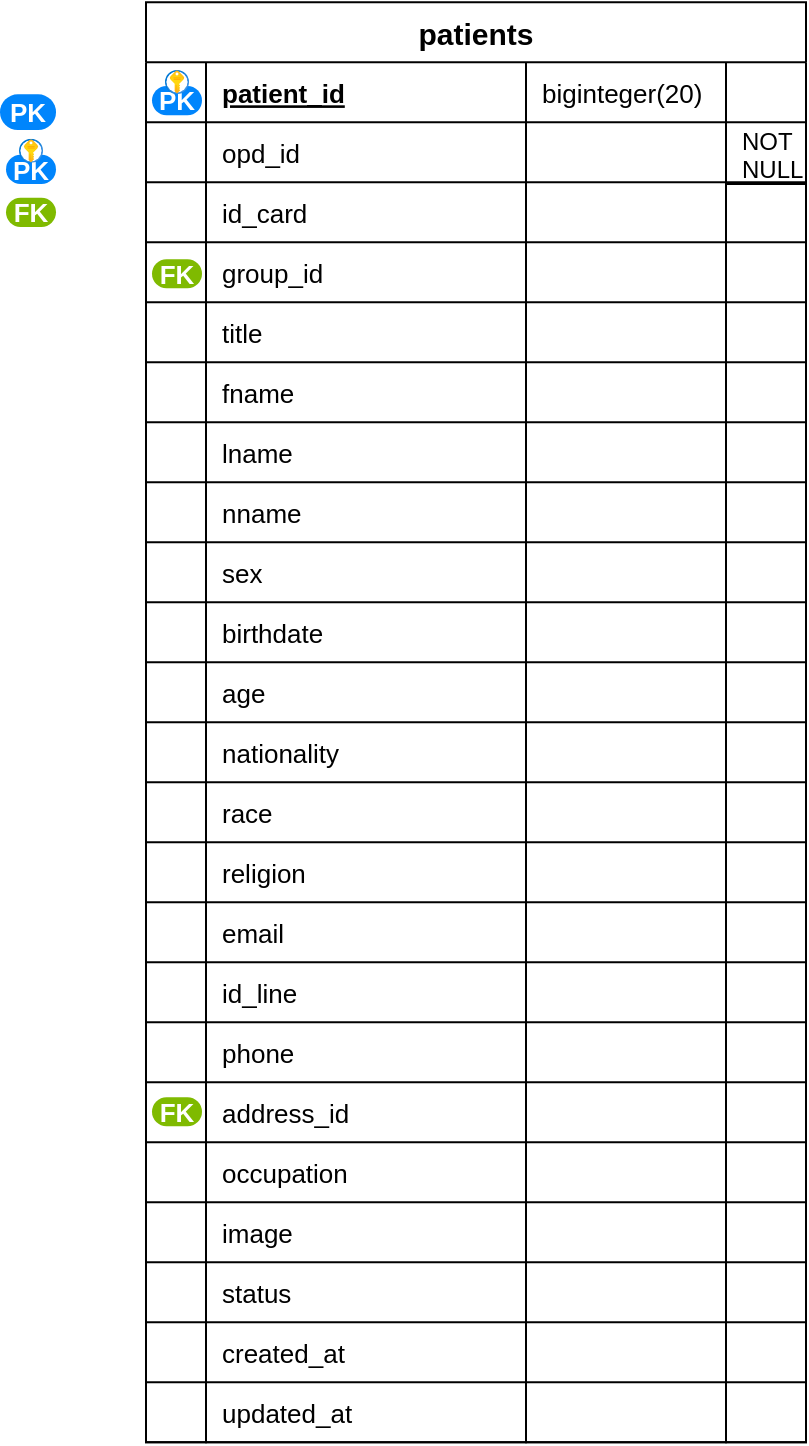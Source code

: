 <mxfile version="17.1.5" type="device"><diagram id="R2lEEEUBdFMjLlhIrx00" name="Page-1"><mxGraphModel dx="360" dy="199" grid="1" gridSize="10" guides="1" tooltips="1" connect="1" arrows="1" fold="1" page="1" pageScale="1" pageWidth="2336" pageHeight="1654" math="0" shadow="0" extFonts="Permanent Marker^https://fonts.googleapis.com/css?family=Permanent+Marker"><root><mxCell id="0"/><mxCell id="1" parent="0"/><mxCell id="C-vyLk0tnHw3VtMMgP7b-13" value="patients" style="shape=table;startSize=30;container=1;collapsible=1;childLayout=tableLayout;fixedRows=1;rowLines=0;fontStyle=1;align=center;resizeLast=1;perimeterSpacing=1;swimlaneFillColor=default;sketch=0;shadow=0;rounded=0;fontSize=15;" parent="1" vertex="1"><mxGeometry x="1150" y="556.16" width="330" height="720" as="geometry"/></mxCell><mxCell id="C-vyLk0tnHw3VtMMgP7b-14" value="" style="shape=partialRectangle;collapsible=0;dropTarget=0;pointerEvents=0;fillColor=none;points=[[0,0.5],[1,0.5]];portConstraint=eastwest;top=0;left=0;right=0;bottom=1;fontSize=13;" parent="C-vyLk0tnHw3VtMMgP7b-13" vertex="1"><mxGeometry y="30" width="330" height="30" as="geometry"/></mxCell><mxCell id="C-vyLk0tnHw3VtMMgP7b-15" value="" style="shape=partialRectangle;overflow=hidden;connectable=0;fillColor=none;top=0;left=0;bottom=0;right=0;fontStyle=1;fontSize=13;" parent="C-vyLk0tnHw3VtMMgP7b-14" vertex="1"><mxGeometry width="30" height="30" as="geometry"><mxRectangle width="30" height="30" as="alternateBounds"/></mxGeometry></mxCell><mxCell id="C-vyLk0tnHw3VtMMgP7b-16" value="patient_id" style="shape=partialRectangle;overflow=hidden;connectable=0;fillColor=none;top=0;left=0;bottom=0;right=0;align=left;spacingLeft=6;fontStyle=5;fontSize=13;" parent="C-vyLk0tnHw3VtMMgP7b-14" vertex="1"><mxGeometry x="30" width="160" height="30" as="geometry"><mxRectangle width="160" height="30" as="alternateBounds"/></mxGeometry></mxCell><mxCell id="IT5PAqLeCH01RfXXdzhX-1" value="biginteger(20)" style="shape=partialRectangle;overflow=hidden;connectable=0;fillColor=none;top=0;left=0;bottom=0;right=0;align=left;spacingLeft=6;fontStyle=0;fontSize=13;" vertex="1" parent="C-vyLk0tnHw3VtMMgP7b-14"><mxGeometry x="190" width="100" height="30" as="geometry"><mxRectangle width="100" height="30" as="alternateBounds"/></mxGeometry></mxCell><mxCell id="IT5PAqLeCH01RfXXdzhX-117" style="shape=partialRectangle;overflow=hidden;connectable=0;fillColor=none;top=0;left=0;bottom=0;right=0;align=left;spacingLeft=6;fontStyle=5;fontSize=13;" vertex="1" parent="C-vyLk0tnHw3VtMMgP7b-14"><mxGeometry x="290" width="40" height="30" as="geometry"><mxRectangle width="40" height="30" as="alternateBounds"/></mxGeometry></mxCell><mxCell id="C-vyLk0tnHw3VtMMgP7b-17" value="" style="shape=partialRectangle;collapsible=0;dropTarget=0;pointerEvents=0;fillColor=none;points=[[0,0.5],[1,0.5]];portConstraint=eastwest;top=0;left=0;right=0;bottom=0;fontSize=13;" parent="C-vyLk0tnHw3VtMMgP7b-13" vertex="1"><mxGeometry y="60" width="330" height="30" as="geometry"/></mxCell><mxCell id="C-vyLk0tnHw3VtMMgP7b-18" value="" style="shape=partialRectangle;overflow=hidden;connectable=0;fillColor=none;top=0;left=0;bottom=1;right=0;fontSize=13;" parent="C-vyLk0tnHw3VtMMgP7b-17" vertex="1"><mxGeometry width="30" height="30" as="geometry"><mxRectangle width="30" height="30" as="alternateBounds"/></mxGeometry></mxCell><mxCell id="C-vyLk0tnHw3VtMMgP7b-19" value="opd_id" style="shape=partialRectangle;overflow=hidden;connectable=0;fillColor=none;top=0;left=0;bottom=1;right=0;align=left;spacingLeft=6;labelBorderColor=none;strokeColor=#000000;fontSize=13;" parent="C-vyLk0tnHw3VtMMgP7b-17" vertex="1"><mxGeometry x="30" width="160" height="30" as="geometry"><mxRectangle width="160" height="30" as="alternateBounds"/></mxGeometry></mxCell><mxCell id="IT5PAqLeCH01RfXXdzhX-2" value="" style="shape=partialRectangle;overflow=hidden;connectable=0;fillColor=none;top=0;left=0;bottom=1;right=0;align=left;spacingLeft=6;fontSize=12;" vertex="1" parent="C-vyLk0tnHw3VtMMgP7b-17"><mxGeometry x="190" width="100" height="30" as="geometry"><mxRectangle width="100" height="30" as="alternateBounds"/></mxGeometry></mxCell><mxCell id="IT5PAqLeCH01RfXXdzhX-118" style="shape=partialRectangle;overflow=hidden;connectable=0;fillColor=none;top=0;left=0;bottom=1;right=0;align=left;spacingLeft=6;fontSize=12;" vertex="1" parent="C-vyLk0tnHw3VtMMgP7b-17"><mxGeometry x="290" width="40" height="30" as="geometry"><mxRectangle width="40" height="30" as="alternateBounds"/></mxGeometry></mxCell><mxCell id="C-vyLk0tnHw3VtMMgP7b-20" value="" style="shape=partialRectangle;collapsible=0;dropTarget=0;pointerEvents=0;fillColor=none;points=[[0,0.5],[1,0.5]];portConstraint=eastwest;top=0;left=0;right=0;bottom=0;fontSize=13;" parent="C-vyLk0tnHw3VtMMgP7b-13" vertex="1"><mxGeometry y="90" width="330" height="30" as="geometry"/></mxCell><mxCell id="C-vyLk0tnHw3VtMMgP7b-21" value="" style="shape=partialRectangle;overflow=hidden;connectable=0;fillColor=none;top=0;left=0;bottom=1;right=0;fontSize=13;" parent="C-vyLk0tnHw3VtMMgP7b-20" vertex="1"><mxGeometry width="30" height="30" as="geometry"><mxRectangle width="30" height="30" as="alternateBounds"/></mxGeometry></mxCell><mxCell id="C-vyLk0tnHw3VtMMgP7b-22" value="id_card" style="shape=partialRectangle;overflow=hidden;connectable=0;fillColor=none;top=0;left=0;bottom=1;right=0;align=left;spacingLeft=6;fontSize=13;" parent="C-vyLk0tnHw3VtMMgP7b-20" vertex="1"><mxGeometry x="30" width="160" height="30" as="geometry"><mxRectangle width="160" height="30" as="alternateBounds"/></mxGeometry></mxCell><mxCell id="IT5PAqLeCH01RfXXdzhX-3" style="shape=partialRectangle;overflow=hidden;connectable=0;fillColor=none;top=0;left=0;bottom=1;right=0;align=left;spacingLeft=6;fontSize=13;" vertex="1" parent="C-vyLk0tnHw3VtMMgP7b-20"><mxGeometry x="190" width="100" height="30" as="geometry"><mxRectangle width="100" height="30" as="alternateBounds"/></mxGeometry></mxCell><mxCell id="IT5PAqLeCH01RfXXdzhX-119" style="shape=partialRectangle;overflow=hidden;connectable=0;fillColor=none;top=0;left=0;bottom=1;right=0;align=left;spacingLeft=6;fontSize=13;" vertex="1" parent="C-vyLk0tnHw3VtMMgP7b-20"><mxGeometry x="290" width="40" height="30" as="geometry"><mxRectangle width="40" height="30" as="alternateBounds"/></mxGeometry></mxCell><mxCell id="IT5PAqLeCH01RfXXdzhX-5" style="shape=partialRectangle;collapsible=0;dropTarget=0;pointerEvents=0;fillColor=none;points=[[0,0.5],[1,0.5]];portConstraint=eastwest;top=0;left=0;right=0;bottom=0;fontSize=13;" vertex="1" parent="C-vyLk0tnHw3VtMMgP7b-13"><mxGeometry y="120" width="330" height="30" as="geometry"/></mxCell><mxCell id="IT5PAqLeCH01RfXXdzhX-6" style="shape=partialRectangle;overflow=hidden;connectable=0;fillColor=none;top=0;left=0;bottom=1;right=0;fontSize=13;" vertex="1" parent="IT5PAqLeCH01RfXXdzhX-5"><mxGeometry width="30" height="30" as="geometry"><mxRectangle width="30" height="30" as="alternateBounds"/></mxGeometry></mxCell><mxCell id="IT5PAqLeCH01RfXXdzhX-7" value="group_id" style="shape=partialRectangle;overflow=hidden;connectable=0;fillColor=none;top=0;left=0;bottom=1;right=0;align=left;spacingLeft=6;fontSize=13;" vertex="1" parent="IT5PAqLeCH01RfXXdzhX-5"><mxGeometry x="30" width="160" height="30" as="geometry"><mxRectangle width="160" height="30" as="alternateBounds"/></mxGeometry></mxCell><mxCell id="IT5PAqLeCH01RfXXdzhX-8" style="shape=partialRectangle;overflow=hidden;connectable=0;fillColor=none;top=0;left=0;bottom=1;right=0;align=left;spacingLeft=6;fontSize=13;" vertex="1" parent="IT5PAqLeCH01RfXXdzhX-5"><mxGeometry x="190" width="100" height="30" as="geometry"><mxRectangle width="100" height="30" as="alternateBounds"/></mxGeometry></mxCell><mxCell id="IT5PAqLeCH01RfXXdzhX-120" style="shape=partialRectangle;overflow=hidden;connectable=0;fillColor=none;top=0;left=0;bottom=1;right=0;align=left;spacingLeft=6;fontSize=13;" vertex="1" parent="IT5PAqLeCH01RfXXdzhX-5"><mxGeometry x="290" width="40" height="30" as="geometry"><mxRectangle width="40" height="30" as="alternateBounds"/></mxGeometry></mxCell><mxCell id="IT5PAqLeCH01RfXXdzhX-122" style="shape=partialRectangle;collapsible=0;dropTarget=0;pointerEvents=0;fillColor=none;points=[[0,0.5],[1,0.5]];portConstraint=eastwest;top=0;left=0;right=0;bottom=0;fontSize=13;" vertex="1" parent="C-vyLk0tnHw3VtMMgP7b-13"><mxGeometry y="150" width="330" height="30" as="geometry"/></mxCell><mxCell id="IT5PAqLeCH01RfXXdzhX-123" style="shape=partialRectangle;overflow=hidden;connectable=0;fillColor=none;top=0;left=0;bottom=1;right=0;fontSize=13;" vertex="1" parent="IT5PAqLeCH01RfXXdzhX-122"><mxGeometry width="30" height="30" as="geometry"><mxRectangle width="30" height="30" as="alternateBounds"/></mxGeometry></mxCell><mxCell id="IT5PAqLeCH01RfXXdzhX-124" value="title" style="shape=partialRectangle;overflow=hidden;connectable=0;fillColor=none;top=0;left=0;bottom=1;right=0;align=left;spacingLeft=6;fontSize=13;" vertex="1" parent="IT5PAqLeCH01RfXXdzhX-122"><mxGeometry x="30" width="160" height="30" as="geometry"><mxRectangle width="160" height="30" as="alternateBounds"/></mxGeometry></mxCell><mxCell id="IT5PAqLeCH01RfXXdzhX-125" style="shape=partialRectangle;overflow=hidden;connectable=0;fillColor=none;top=0;left=0;bottom=1;right=0;align=left;spacingLeft=6;fontSize=13;" vertex="1" parent="IT5PAqLeCH01RfXXdzhX-122"><mxGeometry x="190" width="100" height="30" as="geometry"><mxRectangle width="100" height="30" as="alternateBounds"/></mxGeometry></mxCell><mxCell id="IT5PAqLeCH01RfXXdzhX-126" style="shape=partialRectangle;overflow=hidden;connectable=0;fillColor=none;top=0;left=0;bottom=1;right=0;align=left;spacingLeft=6;fontSize=13;" vertex="1" parent="IT5PAqLeCH01RfXXdzhX-122"><mxGeometry x="290" width="40" height="30" as="geometry"><mxRectangle width="40" height="30" as="alternateBounds"/></mxGeometry></mxCell><mxCell id="IT5PAqLeCH01RfXXdzhX-127" style="shape=partialRectangle;collapsible=0;dropTarget=0;pointerEvents=0;fillColor=none;points=[[0,0.5],[1,0.5]];portConstraint=eastwest;top=0;left=0;right=0;bottom=0;fontSize=13;" vertex="1" parent="C-vyLk0tnHw3VtMMgP7b-13"><mxGeometry y="180" width="330" height="30" as="geometry"/></mxCell><mxCell id="IT5PAqLeCH01RfXXdzhX-128" style="shape=partialRectangle;overflow=hidden;connectable=0;fillColor=none;top=0;left=0;bottom=1;right=0;fontSize=13;" vertex="1" parent="IT5PAqLeCH01RfXXdzhX-127"><mxGeometry width="30" height="30" as="geometry"><mxRectangle width="30" height="30" as="alternateBounds"/></mxGeometry></mxCell><mxCell id="IT5PAqLeCH01RfXXdzhX-129" value="fname" style="shape=partialRectangle;overflow=hidden;connectable=0;fillColor=none;top=0;left=0;bottom=1;right=0;align=left;spacingLeft=6;fontSize=13;" vertex="1" parent="IT5PAqLeCH01RfXXdzhX-127"><mxGeometry x="30" width="160" height="30" as="geometry"><mxRectangle width="160" height="30" as="alternateBounds"/></mxGeometry></mxCell><mxCell id="IT5PAqLeCH01RfXXdzhX-130" style="shape=partialRectangle;overflow=hidden;connectable=0;fillColor=none;top=0;left=0;bottom=1;right=0;align=left;spacingLeft=6;fontSize=13;" vertex="1" parent="IT5PAqLeCH01RfXXdzhX-127"><mxGeometry x="190" width="100" height="30" as="geometry"><mxRectangle width="100" height="30" as="alternateBounds"/></mxGeometry></mxCell><mxCell id="IT5PAqLeCH01RfXXdzhX-131" style="shape=partialRectangle;overflow=hidden;connectable=0;fillColor=none;top=0;left=0;bottom=1;right=0;align=left;spacingLeft=6;fontSize=13;" vertex="1" parent="IT5PAqLeCH01RfXXdzhX-127"><mxGeometry x="290" width="40" height="30" as="geometry"><mxRectangle width="40" height="30" as="alternateBounds"/></mxGeometry></mxCell><mxCell id="IT5PAqLeCH01RfXXdzhX-132" style="shape=partialRectangle;collapsible=0;dropTarget=0;pointerEvents=0;fillColor=none;points=[[0,0.5],[1,0.5]];portConstraint=eastwest;top=0;left=0;right=0;bottom=0;fontSize=13;" vertex="1" parent="C-vyLk0tnHw3VtMMgP7b-13"><mxGeometry y="210" width="330" height="30" as="geometry"/></mxCell><mxCell id="IT5PAqLeCH01RfXXdzhX-133" style="shape=partialRectangle;overflow=hidden;connectable=0;fillColor=none;top=0;left=0;bottom=1;right=0;fontSize=13;" vertex="1" parent="IT5PAqLeCH01RfXXdzhX-132"><mxGeometry width="30" height="30" as="geometry"><mxRectangle width="30" height="30" as="alternateBounds"/></mxGeometry></mxCell><mxCell id="IT5PAqLeCH01RfXXdzhX-134" value="lname" style="shape=partialRectangle;overflow=hidden;connectable=0;fillColor=none;top=0;left=0;bottom=1;right=0;align=left;spacingLeft=6;fontSize=13;" vertex="1" parent="IT5PAqLeCH01RfXXdzhX-132"><mxGeometry x="30" width="160" height="30" as="geometry"><mxRectangle width="160" height="30" as="alternateBounds"/></mxGeometry></mxCell><mxCell id="IT5PAqLeCH01RfXXdzhX-135" style="shape=partialRectangle;overflow=hidden;connectable=0;fillColor=none;top=0;left=0;bottom=1;right=0;align=left;spacingLeft=6;fontSize=13;" vertex="1" parent="IT5PAqLeCH01RfXXdzhX-132"><mxGeometry x="190" width="100" height="30" as="geometry"><mxRectangle width="100" height="30" as="alternateBounds"/></mxGeometry></mxCell><mxCell id="IT5PAqLeCH01RfXXdzhX-136" style="shape=partialRectangle;overflow=hidden;connectable=0;fillColor=none;top=0;left=0;bottom=1;right=0;align=left;spacingLeft=6;fontSize=13;" vertex="1" parent="IT5PAqLeCH01RfXXdzhX-132"><mxGeometry x="290" width="40" height="30" as="geometry"><mxRectangle width="40" height="30" as="alternateBounds"/></mxGeometry></mxCell><mxCell id="IT5PAqLeCH01RfXXdzhX-137" style="shape=partialRectangle;collapsible=0;dropTarget=0;pointerEvents=0;fillColor=none;points=[[0,0.5],[1,0.5]];portConstraint=eastwest;top=0;left=0;right=0;bottom=0;fontSize=13;" vertex="1" parent="C-vyLk0tnHw3VtMMgP7b-13"><mxGeometry y="240" width="330" height="30" as="geometry"/></mxCell><mxCell id="IT5PAqLeCH01RfXXdzhX-138" style="shape=partialRectangle;overflow=hidden;connectable=0;fillColor=none;top=0;left=0;bottom=1;right=0;fontSize=13;" vertex="1" parent="IT5PAqLeCH01RfXXdzhX-137"><mxGeometry width="30" height="30" as="geometry"><mxRectangle width="30" height="30" as="alternateBounds"/></mxGeometry></mxCell><mxCell id="IT5PAqLeCH01RfXXdzhX-139" value="nname" style="shape=partialRectangle;overflow=hidden;connectable=0;fillColor=none;top=0;left=0;bottom=1;right=0;align=left;spacingLeft=6;fontSize=13;" vertex="1" parent="IT5PAqLeCH01RfXXdzhX-137"><mxGeometry x="30" width="160" height="30" as="geometry"><mxRectangle width="160" height="30" as="alternateBounds"/></mxGeometry></mxCell><mxCell id="IT5PAqLeCH01RfXXdzhX-140" style="shape=partialRectangle;overflow=hidden;connectable=0;fillColor=none;top=0;left=0;bottom=1;right=0;align=left;spacingLeft=6;fontSize=13;" vertex="1" parent="IT5PAqLeCH01RfXXdzhX-137"><mxGeometry x="190" width="100" height="30" as="geometry"><mxRectangle width="100" height="30" as="alternateBounds"/></mxGeometry></mxCell><mxCell id="IT5PAqLeCH01RfXXdzhX-141" style="shape=partialRectangle;overflow=hidden;connectable=0;fillColor=none;top=0;left=0;bottom=1;right=0;align=left;spacingLeft=6;fontSize=13;" vertex="1" parent="IT5PAqLeCH01RfXXdzhX-137"><mxGeometry x="290" width="40" height="30" as="geometry"><mxRectangle width="40" height="30" as="alternateBounds"/></mxGeometry></mxCell><mxCell id="IT5PAqLeCH01RfXXdzhX-142" style="shape=partialRectangle;collapsible=0;dropTarget=0;pointerEvents=0;fillColor=none;points=[[0,0.5],[1,0.5]];portConstraint=eastwest;top=0;left=0;right=0;bottom=0;fontSize=13;" vertex="1" parent="C-vyLk0tnHw3VtMMgP7b-13"><mxGeometry y="270" width="330" height="30" as="geometry"/></mxCell><mxCell id="IT5PAqLeCH01RfXXdzhX-143" style="shape=partialRectangle;overflow=hidden;connectable=0;fillColor=none;top=0;left=0;bottom=1;right=0;fontSize=13;" vertex="1" parent="IT5PAqLeCH01RfXXdzhX-142"><mxGeometry width="30" height="30" as="geometry"><mxRectangle width="30" height="30" as="alternateBounds"/></mxGeometry></mxCell><mxCell id="IT5PAqLeCH01RfXXdzhX-144" value="sex" style="shape=partialRectangle;overflow=hidden;connectable=0;fillColor=none;top=0;left=0;bottom=1;right=0;align=left;spacingLeft=6;fontSize=13;" vertex="1" parent="IT5PAqLeCH01RfXXdzhX-142"><mxGeometry x="30" width="160" height="30" as="geometry"><mxRectangle width="160" height="30" as="alternateBounds"/></mxGeometry></mxCell><mxCell id="IT5PAqLeCH01RfXXdzhX-145" style="shape=partialRectangle;overflow=hidden;connectable=0;fillColor=none;top=0;left=0;bottom=1;right=0;align=left;spacingLeft=6;fontSize=13;" vertex="1" parent="IT5PAqLeCH01RfXXdzhX-142"><mxGeometry x="190" width="100" height="30" as="geometry"><mxRectangle width="100" height="30" as="alternateBounds"/></mxGeometry></mxCell><mxCell id="IT5PAqLeCH01RfXXdzhX-146" style="shape=partialRectangle;overflow=hidden;connectable=0;fillColor=none;top=0;left=0;bottom=1;right=0;align=left;spacingLeft=6;fontSize=13;" vertex="1" parent="IT5PAqLeCH01RfXXdzhX-142"><mxGeometry x="290" width="40" height="30" as="geometry"><mxRectangle width="40" height="30" as="alternateBounds"/></mxGeometry></mxCell><mxCell id="IT5PAqLeCH01RfXXdzhX-147" style="shape=partialRectangle;collapsible=0;dropTarget=0;pointerEvents=0;fillColor=none;points=[[0,0.5],[1,0.5]];portConstraint=eastwest;top=0;left=0;right=0;bottom=0;fontSize=13;" vertex="1" parent="C-vyLk0tnHw3VtMMgP7b-13"><mxGeometry y="300" width="330" height="30" as="geometry"/></mxCell><mxCell id="IT5PAqLeCH01RfXXdzhX-148" style="shape=partialRectangle;overflow=hidden;connectable=0;fillColor=none;top=0;left=0;bottom=1;right=0;fontSize=13;" vertex="1" parent="IT5PAqLeCH01RfXXdzhX-147"><mxGeometry width="30" height="30" as="geometry"><mxRectangle width="30" height="30" as="alternateBounds"/></mxGeometry></mxCell><mxCell id="IT5PAqLeCH01RfXXdzhX-149" value="birthdate" style="shape=partialRectangle;overflow=hidden;connectable=0;fillColor=none;top=0;left=0;bottom=1;right=0;align=left;spacingLeft=6;fontSize=13;" vertex="1" parent="IT5PAqLeCH01RfXXdzhX-147"><mxGeometry x="30" width="160" height="30" as="geometry"><mxRectangle width="160" height="30" as="alternateBounds"/></mxGeometry></mxCell><mxCell id="IT5PAqLeCH01RfXXdzhX-150" style="shape=partialRectangle;overflow=hidden;connectable=0;fillColor=none;top=0;left=0;bottom=1;right=0;align=left;spacingLeft=6;fontSize=13;" vertex="1" parent="IT5PAqLeCH01RfXXdzhX-147"><mxGeometry x="190" width="100" height="30" as="geometry"><mxRectangle width="100" height="30" as="alternateBounds"/></mxGeometry></mxCell><mxCell id="IT5PAqLeCH01RfXXdzhX-151" style="shape=partialRectangle;overflow=hidden;connectable=0;fillColor=none;top=0;left=0;bottom=1;right=0;align=left;spacingLeft=6;fontSize=13;" vertex="1" parent="IT5PAqLeCH01RfXXdzhX-147"><mxGeometry x="290" width="40" height="30" as="geometry"><mxRectangle width="40" height="30" as="alternateBounds"/></mxGeometry></mxCell><mxCell id="IT5PAqLeCH01RfXXdzhX-152" style="shape=partialRectangle;collapsible=0;dropTarget=0;pointerEvents=0;fillColor=none;points=[[0,0.5],[1,0.5]];portConstraint=eastwest;top=0;left=0;right=0;bottom=0;fontSize=13;" vertex="1" parent="C-vyLk0tnHw3VtMMgP7b-13"><mxGeometry y="330" width="330" height="30" as="geometry"/></mxCell><mxCell id="IT5PAqLeCH01RfXXdzhX-153" style="shape=partialRectangle;overflow=hidden;connectable=0;fillColor=none;top=0;left=0;bottom=1;right=0;fontSize=13;" vertex="1" parent="IT5PAqLeCH01RfXXdzhX-152"><mxGeometry width="30" height="30" as="geometry"><mxRectangle width="30" height="30" as="alternateBounds"/></mxGeometry></mxCell><mxCell id="IT5PAqLeCH01RfXXdzhX-154" value="age" style="shape=partialRectangle;overflow=hidden;connectable=0;fillColor=none;top=0;left=0;bottom=1;right=0;align=left;spacingLeft=6;fontSize=13;" vertex="1" parent="IT5PAqLeCH01RfXXdzhX-152"><mxGeometry x="30" width="160" height="30" as="geometry"><mxRectangle width="160" height="30" as="alternateBounds"/></mxGeometry></mxCell><mxCell id="IT5PAqLeCH01RfXXdzhX-155" style="shape=partialRectangle;overflow=hidden;connectable=0;fillColor=none;top=0;left=0;bottom=1;right=0;align=left;spacingLeft=6;fontSize=13;" vertex="1" parent="IT5PAqLeCH01RfXXdzhX-152"><mxGeometry x="190" width="100" height="30" as="geometry"><mxRectangle width="100" height="30" as="alternateBounds"/></mxGeometry></mxCell><mxCell id="IT5PAqLeCH01RfXXdzhX-156" style="shape=partialRectangle;overflow=hidden;connectable=0;fillColor=none;top=0;left=0;bottom=1;right=0;align=left;spacingLeft=6;fontSize=13;" vertex="1" parent="IT5PAqLeCH01RfXXdzhX-152"><mxGeometry x="290" width="40" height="30" as="geometry"><mxRectangle width="40" height="30" as="alternateBounds"/></mxGeometry></mxCell><mxCell id="IT5PAqLeCH01RfXXdzhX-157" style="shape=partialRectangle;collapsible=0;dropTarget=0;pointerEvents=0;fillColor=none;points=[[0,0.5],[1,0.5]];portConstraint=eastwest;top=0;left=0;right=0;bottom=0;fontSize=13;" vertex="1" parent="C-vyLk0tnHw3VtMMgP7b-13"><mxGeometry y="360" width="330" height="30" as="geometry"/></mxCell><mxCell id="IT5PAqLeCH01RfXXdzhX-158" style="shape=partialRectangle;overflow=hidden;connectable=0;fillColor=none;top=0;left=0;bottom=1;right=0;fontSize=13;" vertex="1" parent="IT5PAqLeCH01RfXXdzhX-157"><mxGeometry width="30" height="30" as="geometry"><mxRectangle width="30" height="30" as="alternateBounds"/></mxGeometry></mxCell><mxCell id="IT5PAqLeCH01RfXXdzhX-159" value="nationality" style="shape=partialRectangle;overflow=hidden;connectable=0;fillColor=none;top=0;left=0;bottom=1;right=0;align=left;spacingLeft=6;fontSize=13;" vertex="1" parent="IT5PAqLeCH01RfXXdzhX-157"><mxGeometry x="30" width="160" height="30" as="geometry"><mxRectangle width="160" height="30" as="alternateBounds"/></mxGeometry></mxCell><mxCell id="IT5PAqLeCH01RfXXdzhX-160" style="shape=partialRectangle;overflow=hidden;connectable=0;fillColor=none;top=0;left=0;bottom=1;right=0;align=left;spacingLeft=6;fontSize=13;" vertex="1" parent="IT5PAqLeCH01RfXXdzhX-157"><mxGeometry x="190" width="100" height="30" as="geometry"><mxRectangle width="100" height="30" as="alternateBounds"/></mxGeometry></mxCell><mxCell id="IT5PAqLeCH01RfXXdzhX-161" style="shape=partialRectangle;overflow=hidden;connectable=0;fillColor=none;top=0;left=0;bottom=1;right=0;align=left;spacingLeft=6;fontSize=13;" vertex="1" parent="IT5PAqLeCH01RfXXdzhX-157"><mxGeometry x="290" width="40" height="30" as="geometry"><mxRectangle width="40" height="30" as="alternateBounds"/></mxGeometry></mxCell><mxCell id="IT5PAqLeCH01RfXXdzhX-162" style="shape=partialRectangle;collapsible=0;dropTarget=0;pointerEvents=0;fillColor=none;points=[[0,0.5],[1,0.5]];portConstraint=eastwest;top=0;left=0;right=0;bottom=0;fontSize=13;" vertex="1" parent="C-vyLk0tnHw3VtMMgP7b-13"><mxGeometry y="390" width="330" height="30" as="geometry"/></mxCell><mxCell id="IT5PAqLeCH01RfXXdzhX-163" style="shape=partialRectangle;overflow=hidden;connectable=0;fillColor=none;top=0;left=0;bottom=1;right=0;fontSize=13;" vertex="1" parent="IT5PAqLeCH01RfXXdzhX-162"><mxGeometry width="30" height="30" as="geometry"><mxRectangle width="30" height="30" as="alternateBounds"/></mxGeometry></mxCell><mxCell id="IT5PAqLeCH01RfXXdzhX-164" value="race" style="shape=partialRectangle;overflow=hidden;connectable=0;fillColor=none;top=0;left=0;bottom=1;right=0;align=left;spacingLeft=6;fontSize=13;" vertex="1" parent="IT5PAqLeCH01RfXXdzhX-162"><mxGeometry x="30" width="160" height="30" as="geometry"><mxRectangle width="160" height="30" as="alternateBounds"/></mxGeometry></mxCell><mxCell id="IT5PAqLeCH01RfXXdzhX-165" style="shape=partialRectangle;overflow=hidden;connectable=0;fillColor=none;top=0;left=0;bottom=1;right=0;align=left;spacingLeft=6;fontSize=13;" vertex="1" parent="IT5PAqLeCH01RfXXdzhX-162"><mxGeometry x="190" width="100" height="30" as="geometry"><mxRectangle width="100" height="30" as="alternateBounds"/></mxGeometry></mxCell><mxCell id="IT5PAqLeCH01RfXXdzhX-166" style="shape=partialRectangle;overflow=hidden;connectable=0;fillColor=none;top=0;left=0;bottom=1;right=0;align=left;spacingLeft=6;fontSize=13;" vertex="1" parent="IT5PAqLeCH01RfXXdzhX-162"><mxGeometry x="290" width="40" height="30" as="geometry"><mxRectangle width="40" height="30" as="alternateBounds"/></mxGeometry></mxCell><mxCell id="IT5PAqLeCH01RfXXdzhX-167" style="shape=partialRectangle;collapsible=0;dropTarget=0;pointerEvents=0;fillColor=none;points=[[0,0.5],[1,0.5]];portConstraint=eastwest;top=0;left=0;right=0;bottom=0;fontSize=13;" vertex="1" parent="C-vyLk0tnHw3VtMMgP7b-13"><mxGeometry y="420" width="330" height="30" as="geometry"/></mxCell><mxCell id="IT5PAqLeCH01RfXXdzhX-168" style="shape=partialRectangle;overflow=hidden;connectable=0;fillColor=none;top=0;left=0;bottom=1;right=0;fontSize=13;" vertex="1" parent="IT5PAqLeCH01RfXXdzhX-167"><mxGeometry width="30" height="30" as="geometry"><mxRectangle width="30" height="30" as="alternateBounds"/></mxGeometry></mxCell><mxCell id="IT5PAqLeCH01RfXXdzhX-169" value="religion" style="shape=partialRectangle;overflow=hidden;connectable=0;fillColor=none;top=0;left=0;bottom=1;right=0;align=left;spacingLeft=6;fontSize=13;" vertex="1" parent="IT5PAqLeCH01RfXXdzhX-167"><mxGeometry x="30" width="160" height="30" as="geometry"><mxRectangle width="160" height="30" as="alternateBounds"/></mxGeometry></mxCell><mxCell id="IT5PAqLeCH01RfXXdzhX-170" style="shape=partialRectangle;overflow=hidden;connectable=0;fillColor=none;top=0;left=0;bottom=1;right=0;align=left;spacingLeft=6;fontSize=13;" vertex="1" parent="IT5PAqLeCH01RfXXdzhX-167"><mxGeometry x="190" width="100" height="30" as="geometry"><mxRectangle width="100" height="30" as="alternateBounds"/></mxGeometry></mxCell><mxCell id="IT5PAqLeCH01RfXXdzhX-171" style="shape=partialRectangle;overflow=hidden;connectable=0;fillColor=none;top=0;left=0;bottom=1;right=0;align=left;spacingLeft=6;fontSize=13;" vertex="1" parent="IT5PAqLeCH01RfXXdzhX-167"><mxGeometry x="290" width="40" height="30" as="geometry"><mxRectangle width="40" height="30" as="alternateBounds"/></mxGeometry></mxCell><mxCell id="IT5PAqLeCH01RfXXdzhX-172" style="shape=partialRectangle;collapsible=0;dropTarget=0;pointerEvents=0;fillColor=none;points=[[0,0.5],[1,0.5]];portConstraint=eastwest;top=0;left=0;right=0;bottom=0;fontSize=13;" vertex="1" parent="C-vyLk0tnHw3VtMMgP7b-13"><mxGeometry y="450" width="330" height="30" as="geometry"/></mxCell><mxCell id="IT5PAqLeCH01RfXXdzhX-173" style="shape=partialRectangle;overflow=hidden;connectable=0;fillColor=none;top=0;left=0;bottom=1;right=0;fontSize=13;" vertex="1" parent="IT5PAqLeCH01RfXXdzhX-172"><mxGeometry width="30" height="30" as="geometry"><mxRectangle width="30" height="30" as="alternateBounds"/></mxGeometry></mxCell><mxCell id="IT5PAqLeCH01RfXXdzhX-174" value="email" style="shape=partialRectangle;overflow=hidden;connectable=0;fillColor=none;top=0;left=0;bottom=1;right=0;align=left;spacingLeft=6;fontSize=13;" vertex="1" parent="IT5PAqLeCH01RfXXdzhX-172"><mxGeometry x="30" width="160" height="30" as="geometry"><mxRectangle width="160" height="30" as="alternateBounds"/></mxGeometry></mxCell><mxCell id="IT5PAqLeCH01RfXXdzhX-175" style="shape=partialRectangle;overflow=hidden;connectable=0;fillColor=none;top=0;left=0;bottom=1;right=0;align=left;spacingLeft=6;fontSize=13;" vertex="1" parent="IT5PAqLeCH01RfXXdzhX-172"><mxGeometry x="190" width="100" height="30" as="geometry"><mxRectangle width="100" height="30" as="alternateBounds"/></mxGeometry></mxCell><mxCell id="IT5PAqLeCH01RfXXdzhX-176" style="shape=partialRectangle;overflow=hidden;connectable=0;fillColor=none;top=0;left=0;bottom=1;right=0;align=left;spacingLeft=6;fontSize=13;" vertex="1" parent="IT5PAqLeCH01RfXXdzhX-172"><mxGeometry x="290" width="40" height="30" as="geometry"><mxRectangle width="40" height="30" as="alternateBounds"/></mxGeometry></mxCell><mxCell id="IT5PAqLeCH01RfXXdzhX-177" style="shape=partialRectangle;collapsible=0;dropTarget=0;pointerEvents=0;fillColor=none;points=[[0,0.5],[1,0.5]];portConstraint=eastwest;top=0;left=0;right=0;bottom=0;fontSize=13;" vertex="1" parent="C-vyLk0tnHw3VtMMgP7b-13"><mxGeometry y="480" width="330" height="30" as="geometry"/></mxCell><mxCell id="IT5PAqLeCH01RfXXdzhX-178" style="shape=partialRectangle;overflow=hidden;connectable=0;fillColor=none;top=0;left=0;bottom=1;right=0;fontSize=13;" vertex="1" parent="IT5PAqLeCH01RfXXdzhX-177"><mxGeometry width="30" height="30" as="geometry"><mxRectangle width="30" height="30" as="alternateBounds"/></mxGeometry></mxCell><mxCell id="IT5PAqLeCH01RfXXdzhX-179" value="id_line" style="shape=partialRectangle;overflow=hidden;connectable=0;fillColor=none;top=0;left=0;bottom=1;right=0;align=left;spacingLeft=6;fontSize=13;" vertex="1" parent="IT5PAqLeCH01RfXXdzhX-177"><mxGeometry x="30" width="160" height="30" as="geometry"><mxRectangle width="160" height="30" as="alternateBounds"/></mxGeometry></mxCell><mxCell id="IT5PAqLeCH01RfXXdzhX-180" style="shape=partialRectangle;overflow=hidden;connectable=0;fillColor=none;top=0;left=0;bottom=1;right=0;align=left;spacingLeft=6;fontSize=13;" vertex="1" parent="IT5PAqLeCH01RfXXdzhX-177"><mxGeometry x="190" width="100" height="30" as="geometry"><mxRectangle width="100" height="30" as="alternateBounds"/></mxGeometry></mxCell><mxCell id="IT5PAqLeCH01RfXXdzhX-181" style="shape=partialRectangle;overflow=hidden;connectable=0;fillColor=none;top=0;left=0;bottom=1;right=0;align=left;spacingLeft=6;fontSize=13;" vertex="1" parent="IT5PAqLeCH01RfXXdzhX-177"><mxGeometry x="290" width="40" height="30" as="geometry"><mxRectangle width="40" height="30" as="alternateBounds"/></mxGeometry></mxCell><mxCell id="IT5PAqLeCH01RfXXdzhX-182" style="shape=partialRectangle;collapsible=0;dropTarget=0;pointerEvents=0;fillColor=none;points=[[0,0.5],[1,0.5]];portConstraint=eastwest;top=0;left=0;right=0;bottom=0;fontSize=13;" vertex="1" parent="C-vyLk0tnHw3VtMMgP7b-13"><mxGeometry y="510" width="330" height="30" as="geometry"/></mxCell><mxCell id="IT5PAqLeCH01RfXXdzhX-183" style="shape=partialRectangle;overflow=hidden;connectable=0;fillColor=none;top=0;left=0;bottom=1;right=0;fontSize=13;" vertex="1" parent="IT5PAqLeCH01RfXXdzhX-182"><mxGeometry width="30" height="30" as="geometry"><mxRectangle width="30" height="30" as="alternateBounds"/></mxGeometry></mxCell><mxCell id="IT5PAqLeCH01RfXXdzhX-184" value="phone" style="shape=partialRectangle;overflow=hidden;connectable=0;fillColor=none;top=0;left=0;bottom=1;right=0;align=left;spacingLeft=6;fontSize=13;" vertex="1" parent="IT5PAqLeCH01RfXXdzhX-182"><mxGeometry x="30" width="160" height="30" as="geometry"><mxRectangle width="160" height="30" as="alternateBounds"/></mxGeometry></mxCell><mxCell id="IT5PAqLeCH01RfXXdzhX-185" style="shape=partialRectangle;overflow=hidden;connectable=0;fillColor=none;top=0;left=0;bottom=1;right=0;align=left;spacingLeft=6;fontSize=13;" vertex="1" parent="IT5PAqLeCH01RfXXdzhX-182"><mxGeometry x="190" width="100" height="30" as="geometry"><mxRectangle width="100" height="30" as="alternateBounds"/></mxGeometry></mxCell><mxCell id="IT5PAqLeCH01RfXXdzhX-186" style="shape=partialRectangle;overflow=hidden;connectable=0;fillColor=none;top=0;left=0;bottom=1;right=0;align=left;spacingLeft=6;fontSize=13;" vertex="1" parent="IT5PAqLeCH01RfXXdzhX-182"><mxGeometry x="290" width="40" height="30" as="geometry"><mxRectangle width="40" height="30" as="alternateBounds"/></mxGeometry></mxCell><mxCell id="IT5PAqLeCH01RfXXdzhX-187" style="shape=partialRectangle;collapsible=0;dropTarget=0;pointerEvents=0;fillColor=none;points=[[0,0.5],[1,0.5]];portConstraint=eastwest;top=0;left=0;right=0;bottom=0;fontSize=13;" vertex="1" parent="C-vyLk0tnHw3VtMMgP7b-13"><mxGeometry y="540" width="330" height="30" as="geometry"/></mxCell><mxCell id="IT5PAqLeCH01RfXXdzhX-188" style="shape=partialRectangle;overflow=hidden;connectable=0;fillColor=none;top=0;left=0;bottom=1;right=0;fontSize=13;" vertex="1" parent="IT5PAqLeCH01RfXXdzhX-187"><mxGeometry width="30" height="30" as="geometry"><mxRectangle width="30" height="30" as="alternateBounds"/></mxGeometry></mxCell><mxCell id="IT5PAqLeCH01RfXXdzhX-189" value="address_id" style="shape=partialRectangle;overflow=hidden;connectable=0;fillColor=none;top=0;left=0;bottom=1;right=0;align=left;spacingLeft=6;fontSize=13;" vertex="1" parent="IT5PAqLeCH01RfXXdzhX-187"><mxGeometry x="30" width="160" height="30" as="geometry"><mxRectangle width="160" height="30" as="alternateBounds"/></mxGeometry></mxCell><mxCell id="IT5PAqLeCH01RfXXdzhX-190" style="shape=partialRectangle;overflow=hidden;connectable=0;fillColor=none;top=0;left=0;bottom=1;right=0;align=left;spacingLeft=6;fontSize=13;" vertex="1" parent="IT5PAqLeCH01RfXXdzhX-187"><mxGeometry x="190" width="100" height="30" as="geometry"><mxRectangle width="100" height="30" as="alternateBounds"/></mxGeometry></mxCell><mxCell id="IT5PAqLeCH01RfXXdzhX-191" style="shape=partialRectangle;overflow=hidden;connectable=0;fillColor=none;top=0;left=0;bottom=1;right=0;align=left;spacingLeft=6;fontSize=13;" vertex="1" parent="IT5PAqLeCH01RfXXdzhX-187"><mxGeometry x="290" width="40" height="30" as="geometry"><mxRectangle width="40" height="30" as="alternateBounds"/></mxGeometry></mxCell><mxCell id="IT5PAqLeCH01RfXXdzhX-192" style="shape=partialRectangle;collapsible=0;dropTarget=0;pointerEvents=0;fillColor=none;points=[[0,0.5],[1,0.5]];portConstraint=eastwest;top=0;left=0;right=0;bottom=0;fontSize=13;" vertex="1" parent="C-vyLk0tnHw3VtMMgP7b-13"><mxGeometry y="570" width="330" height="30" as="geometry"/></mxCell><mxCell id="IT5PAqLeCH01RfXXdzhX-193" style="shape=partialRectangle;overflow=hidden;connectable=0;fillColor=none;top=0;left=0;bottom=1;right=0;fontSize=13;" vertex="1" parent="IT5PAqLeCH01RfXXdzhX-192"><mxGeometry width="30" height="30" as="geometry"><mxRectangle width="30" height="30" as="alternateBounds"/></mxGeometry></mxCell><mxCell id="IT5PAqLeCH01RfXXdzhX-194" value="occupation" style="shape=partialRectangle;overflow=hidden;connectable=0;fillColor=none;top=0;left=0;bottom=1;right=0;align=left;spacingLeft=6;fontSize=13;" vertex="1" parent="IT5PAqLeCH01RfXXdzhX-192"><mxGeometry x="30" width="160" height="30" as="geometry"><mxRectangle width="160" height="30" as="alternateBounds"/></mxGeometry></mxCell><mxCell id="IT5PAqLeCH01RfXXdzhX-195" style="shape=partialRectangle;overflow=hidden;connectable=0;fillColor=none;top=0;left=0;bottom=1;right=0;align=left;spacingLeft=6;fontSize=13;" vertex="1" parent="IT5PAqLeCH01RfXXdzhX-192"><mxGeometry x="190" width="100" height="30" as="geometry"><mxRectangle width="100" height="30" as="alternateBounds"/></mxGeometry></mxCell><mxCell id="IT5PAqLeCH01RfXXdzhX-196" style="shape=partialRectangle;overflow=hidden;connectable=0;fillColor=none;top=0;left=0;bottom=1;right=0;align=left;spacingLeft=6;fontSize=13;" vertex="1" parent="IT5PAqLeCH01RfXXdzhX-192"><mxGeometry x="290" width="40" height="30" as="geometry"><mxRectangle width="40" height="30" as="alternateBounds"/></mxGeometry></mxCell><mxCell id="IT5PAqLeCH01RfXXdzhX-197" style="shape=partialRectangle;collapsible=0;dropTarget=0;pointerEvents=0;fillColor=none;points=[[0,0.5],[1,0.5]];portConstraint=eastwest;top=0;left=0;right=0;bottom=0;fontSize=13;" vertex="1" parent="C-vyLk0tnHw3VtMMgP7b-13"><mxGeometry y="600" width="330" height="30" as="geometry"/></mxCell><mxCell id="IT5PAqLeCH01RfXXdzhX-198" style="shape=partialRectangle;overflow=hidden;connectable=0;fillColor=none;top=0;left=0;bottom=1;right=0;fontSize=13;" vertex="1" parent="IT5PAqLeCH01RfXXdzhX-197"><mxGeometry width="30" height="30" as="geometry"><mxRectangle width="30" height="30" as="alternateBounds"/></mxGeometry></mxCell><mxCell id="IT5PAqLeCH01RfXXdzhX-199" value="image" style="shape=partialRectangle;overflow=hidden;connectable=0;fillColor=none;top=0;left=0;bottom=1;right=0;align=left;spacingLeft=6;fontSize=13;" vertex="1" parent="IT5PAqLeCH01RfXXdzhX-197"><mxGeometry x="30" width="160" height="30" as="geometry"><mxRectangle width="160" height="30" as="alternateBounds"/></mxGeometry></mxCell><mxCell id="IT5PAqLeCH01RfXXdzhX-200" style="shape=partialRectangle;overflow=hidden;connectable=0;fillColor=none;top=0;left=0;bottom=1;right=0;align=left;spacingLeft=6;fontSize=13;" vertex="1" parent="IT5PAqLeCH01RfXXdzhX-197"><mxGeometry x="190" width="100" height="30" as="geometry"><mxRectangle width="100" height="30" as="alternateBounds"/></mxGeometry></mxCell><mxCell id="IT5PAqLeCH01RfXXdzhX-201" style="shape=partialRectangle;overflow=hidden;connectable=0;fillColor=none;top=0;left=0;bottom=1;right=0;align=left;spacingLeft=6;fontSize=13;" vertex="1" parent="IT5PAqLeCH01RfXXdzhX-197"><mxGeometry x="290" width="40" height="30" as="geometry"><mxRectangle width="40" height="30" as="alternateBounds"/></mxGeometry></mxCell><mxCell id="IT5PAqLeCH01RfXXdzhX-202" style="shape=partialRectangle;collapsible=0;dropTarget=0;pointerEvents=0;fillColor=none;points=[[0,0.5],[1,0.5]];portConstraint=eastwest;top=0;left=0;right=0;bottom=0;fontSize=13;" vertex="1" parent="C-vyLk0tnHw3VtMMgP7b-13"><mxGeometry y="630" width="330" height="30" as="geometry"/></mxCell><mxCell id="IT5PAqLeCH01RfXXdzhX-203" style="shape=partialRectangle;overflow=hidden;connectable=0;fillColor=none;top=0;left=0;bottom=1;right=0;fontSize=13;" vertex="1" parent="IT5PAqLeCH01RfXXdzhX-202"><mxGeometry width="30" height="30" as="geometry"><mxRectangle width="30" height="30" as="alternateBounds"/></mxGeometry></mxCell><mxCell id="IT5PAqLeCH01RfXXdzhX-204" value="status" style="shape=partialRectangle;overflow=hidden;connectable=0;fillColor=none;top=0;left=0;bottom=1;right=0;align=left;spacingLeft=6;fontSize=13;" vertex="1" parent="IT5PAqLeCH01RfXXdzhX-202"><mxGeometry x="30" width="160" height="30" as="geometry"><mxRectangle width="160" height="30" as="alternateBounds"/></mxGeometry></mxCell><mxCell id="IT5PAqLeCH01RfXXdzhX-205" style="shape=partialRectangle;overflow=hidden;connectable=0;fillColor=none;top=0;left=0;bottom=1;right=0;align=left;spacingLeft=6;fontSize=13;" vertex="1" parent="IT5PAqLeCH01RfXXdzhX-202"><mxGeometry x="190" width="100" height="30" as="geometry"><mxRectangle width="100" height="30" as="alternateBounds"/></mxGeometry></mxCell><mxCell id="IT5PAqLeCH01RfXXdzhX-206" style="shape=partialRectangle;overflow=hidden;connectable=0;fillColor=none;top=0;left=0;bottom=1;right=0;align=left;spacingLeft=6;fontSize=13;" vertex="1" parent="IT5PAqLeCH01RfXXdzhX-202"><mxGeometry x="290" width="40" height="30" as="geometry"><mxRectangle width="40" height="30" as="alternateBounds"/></mxGeometry></mxCell><mxCell id="IT5PAqLeCH01RfXXdzhX-207" style="shape=partialRectangle;collapsible=0;dropTarget=0;pointerEvents=0;fillColor=none;points=[[0,0.5],[1,0.5]];portConstraint=eastwest;top=0;left=0;right=0;bottom=0;fontSize=13;" vertex="1" parent="C-vyLk0tnHw3VtMMgP7b-13"><mxGeometry y="660" width="330" height="30" as="geometry"/></mxCell><mxCell id="IT5PAqLeCH01RfXXdzhX-208" style="shape=partialRectangle;overflow=hidden;connectable=0;fillColor=none;top=0;left=0;bottom=1;right=0;fontSize=13;" vertex="1" parent="IT5PAqLeCH01RfXXdzhX-207"><mxGeometry width="30" height="30" as="geometry"><mxRectangle width="30" height="30" as="alternateBounds"/></mxGeometry></mxCell><mxCell id="IT5PAqLeCH01RfXXdzhX-209" value="created_at" style="shape=partialRectangle;overflow=hidden;connectable=0;fillColor=none;top=0;left=0;bottom=1;right=0;align=left;spacingLeft=6;fontSize=13;" vertex="1" parent="IT5PAqLeCH01RfXXdzhX-207"><mxGeometry x="30" width="160" height="30" as="geometry"><mxRectangle width="160" height="30" as="alternateBounds"/></mxGeometry></mxCell><mxCell id="IT5PAqLeCH01RfXXdzhX-210" style="shape=partialRectangle;overflow=hidden;connectable=0;fillColor=none;top=0;left=0;bottom=1;right=0;align=left;spacingLeft=6;fontSize=13;" vertex="1" parent="IT5PAqLeCH01RfXXdzhX-207"><mxGeometry x="190" width="100" height="30" as="geometry"><mxRectangle width="100" height="30" as="alternateBounds"/></mxGeometry></mxCell><mxCell id="IT5PAqLeCH01RfXXdzhX-211" style="shape=partialRectangle;overflow=hidden;connectable=0;fillColor=none;top=0;left=0;bottom=1;right=0;align=left;spacingLeft=6;fontSize=13;" vertex="1" parent="IT5PAqLeCH01RfXXdzhX-207"><mxGeometry x="290" width="40" height="30" as="geometry"><mxRectangle width="40" height="30" as="alternateBounds"/></mxGeometry></mxCell><mxCell id="IT5PAqLeCH01RfXXdzhX-212" style="shape=partialRectangle;collapsible=0;dropTarget=0;pointerEvents=0;fillColor=none;points=[[0,0.5],[1,0.5]];portConstraint=eastwest;top=0;left=0;right=0;bottom=0;fontSize=13;" vertex="1" parent="C-vyLk0tnHw3VtMMgP7b-13"><mxGeometry y="690" width="330" height="30" as="geometry"/></mxCell><mxCell id="IT5PAqLeCH01RfXXdzhX-213" style="shape=partialRectangle;overflow=hidden;connectable=0;fillColor=none;top=0;left=0;bottom=1;right=0;fontSize=13;" vertex="1" parent="IT5PAqLeCH01RfXXdzhX-212"><mxGeometry width="30" height="30" as="geometry"><mxRectangle width="30" height="30" as="alternateBounds"/></mxGeometry></mxCell><mxCell id="IT5PAqLeCH01RfXXdzhX-214" value="updated_at" style="shape=partialRectangle;overflow=hidden;connectable=0;fillColor=none;top=0;left=0;bottom=1;right=0;align=left;spacingLeft=6;fontSize=13;" vertex="1" parent="IT5PAqLeCH01RfXXdzhX-212"><mxGeometry x="30" width="160" height="30" as="geometry"><mxRectangle width="160" height="30" as="alternateBounds"/></mxGeometry></mxCell><mxCell id="IT5PAqLeCH01RfXXdzhX-215" style="shape=partialRectangle;overflow=hidden;connectable=0;fillColor=none;top=0;left=0;bottom=1;right=0;align=left;spacingLeft=6;fontSize=13;" vertex="1" parent="IT5PAqLeCH01RfXXdzhX-212"><mxGeometry x="190" width="100" height="30" as="geometry"><mxRectangle width="100" height="30" as="alternateBounds"/></mxGeometry></mxCell><mxCell id="IT5PAqLeCH01RfXXdzhX-216" style="shape=partialRectangle;overflow=hidden;connectable=0;fillColor=none;top=0;left=0;bottom=1;right=0;align=left;spacingLeft=6;fontSize=13;" vertex="1" parent="IT5PAqLeCH01RfXXdzhX-212"><mxGeometry x="290" width="40" height="30" as="geometry"><mxRectangle width="40" height="30" as="alternateBounds"/></mxGeometry></mxCell><mxCell id="IT5PAqLeCH01RfXXdzhX-21" value="" style="group;fontSize=13;" vertex="1" connectable="0" parent="1"><mxGeometry x="1080" y="620" width="50" height="27" as="geometry"/></mxCell><mxCell id="IT5PAqLeCH01RfXXdzhX-13" value="&lt;font style=&quot;font-size: 13px;&quot;&gt;PK&lt;/font&gt;" style="rounded=1;whiteSpace=wrap;html=1;arcSize=50;strokeColor=none;strokeWidth=1;fillColor=#0085FC;fontColor=#FFFFFF;whiteSpace=wrap;align=center;verticalAlign=middle;spacingLeft=0;fontStyle=1;fontSize=13;spacing=10;shadow=0;labelBorderColor=none;sketch=0;" vertex="1" parent="IT5PAqLeCH01RfXXdzhX-21"><mxGeometry y="12.41" width="25" height="14.59" as="geometry"/></mxCell><mxCell id="IT5PAqLeCH01RfXXdzhX-14" value="" style="aspect=fixed;html=1;points=[];align=center;image;fontSize=13;image=img/lib/azure2/security/Key_Vaults.svg;rounded=0;shadow=0;labelBorderColor=none;sketch=0;strokeColor=#000000;" vertex="1" parent="IT5PAqLeCH01RfXXdzhX-21"><mxGeometry x="6.5" y="4.41" width="12" height="12" as="geometry"/></mxCell><mxCell id="IT5PAqLeCH01RfXXdzhX-115" value="&lt;font style=&quot;font-size: 13px;&quot;&gt;PK&lt;/font&gt;" style="rounded=1;whiteSpace=wrap;html=1;arcSize=50;strokeColor=none;strokeWidth=1;fillColor=#0085FC;fontColor=#FFFFFF;whiteSpace=wrap;align=center;verticalAlign=middle;spacingLeft=0;fontStyle=1;fontSize=13;spacing=10;shadow=0;labelBorderColor=none;sketch=0;" vertex="1" parent="1"><mxGeometry x="1153" y="598" width="25" height="14.59" as="geometry"/></mxCell><mxCell id="IT5PAqLeCH01RfXXdzhX-116" value="" style="aspect=fixed;html=1;points=[];align=center;image;fontSize=13;image=img/lib/azure2/security/Key_Vaults.svg;rounded=0;shadow=0;labelBorderColor=none;sketch=0;strokeColor=#000000;" vertex="1" parent="1"><mxGeometry x="1159.5" y="590" width="12" height="12" as="geometry"/></mxCell><mxCell id="IT5PAqLeCH01RfXXdzhX-121" value="NOT&#10;NULL" style="shape=partialRectangle;overflow=hidden;connectable=0;fillColor=none;top=0;left=0;bottom=1;right=0;align=left;spacingLeft=6;fontSize=12;" vertex="1" parent="1"><mxGeometry x="1440" y="617" width="40" height="30" as="geometry"><mxRectangle width="40" height="30" as="alternateBounds"/></mxGeometry></mxCell><mxCell id="IT5PAqLeCH01RfXXdzhX-222" value="" style="group;fontSize=13;" vertex="1" connectable="0" parent="1"><mxGeometry x="1153" y="675" width="25" height="24.16" as="geometry"/></mxCell><mxCell id="IT5PAqLeCH01RfXXdzhX-223" value="&lt;font style=&quot;font-size: 13px;&quot;&gt;FK&lt;/font&gt;" style="rounded=1;whiteSpace=wrap;html=1;arcSize=50;strokeColor=none;strokeWidth=1;fillColor=#7FBA00;fontColor=#FFFFFF;whiteSpace=wrap;align=center;verticalAlign=middle;spacingLeft=0;fontStyle=1;fontSize=13;spacing=10;shadow=0;labelBorderColor=none;sketch=0;" vertex="1" parent="IT5PAqLeCH01RfXXdzhX-222"><mxGeometry y="9.57" width="25" height="14.59" as="geometry"/></mxCell><mxCell id="IT5PAqLeCH01RfXXdzhX-225" value="" style="group;fontSize=13;" vertex="1" connectable="0" parent="1"><mxGeometry x="1153" y="1099" width="25" height="24.16" as="geometry"/></mxCell><mxCell id="IT5PAqLeCH01RfXXdzhX-226" value="&lt;font style=&quot;font-size: 13px;&quot;&gt;FK&lt;/font&gt;" style="rounded=1;whiteSpace=wrap;html=1;arcSize=50;strokeColor=none;strokeWidth=1;fillColor=#7FBA00;fontColor=#FFFFFF;whiteSpace=wrap;align=center;verticalAlign=middle;spacingLeft=0;fontStyle=1;fontSize=13;spacing=10;shadow=0;labelBorderColor=none;sketch=0;" vertex="1" parent="IT5PAqLeCH01RfXXdzhX-225"><mxGeometry y="4.57" width="25" height="14.59" as="geometry"/></mxCell><mxCell id="IT5PAqLeCH01RfXXdzhX-23" value="&lt;font style=&quot;font-size: 13px;&quot;&gt;PK&lt;/font&gt;" style="rounded=1;whiteSpace=wrap;html=1;arcSize=50;strokeColor=none;strokeWidth=1;fillColor=#0085FC;fontColor=#FFFFFF;whiteSpace=wrap;align=center;verticalAlign=middle;spacingLeft=0;fontStyle=1;fontSize=13;spacing=10;shadow=0;labelBorderColor=none;sketch=0;container=1;" vertex="1" parent="1"><mxGeometry x="1077" y="602.16" width="28" height="17.84" as="geometry"/></mxCell><mxCell id="IT5PAqLeCH01RfXXdzhX-29" value="&lt;font style=&quot;font-size: 13px;&quot;&gt;FK&lt;/font&gt;" style="rounded=1;whiteSpace=wrap;html=1;arcSize=50;strokeColor=none;strokeWidth=1;fillColor=#7FBA00;fontColor=#FFFFFF;whiteSpace=wrap;align=center;verticalAlign=middle;spacingLeft=0;fontStyle=1;fontSize=13;spacing=10;shadow=0;labelBorderColor=none;sketch=0;" vertex="1" parent="1"><mxGeometry x="1080" y="653.87" width="25" height="14.59" as="geometry"/></mxCell></root></mxGraphModel></diagram></mxfile>